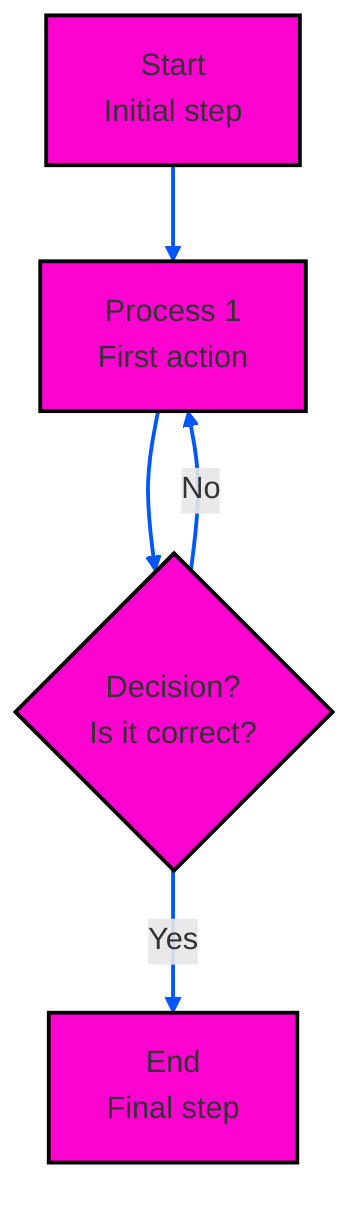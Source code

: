 flowchart TD
    style A fill:#fc03cf,stroke:#000,stroke-width:2px
    style B fill:#fc03cf,stroke:#000,stroke-width:2px
    style C fill:#fc03cf,stroke:#000,stroke-width:2px
    style D fill:#fc03cf,stroke:#000,stroke-width:2px

    %% Define colors for arrows
    linkStyle default stroke:#0356fc, stroke-width:2px

    A[Start\nInitial step] --> B[Process 1\nFirst action]
    B --> C{Decision?\nIs it correct?}
    C -- Yes --> D[End\nFinal step]
    C -- No --> B